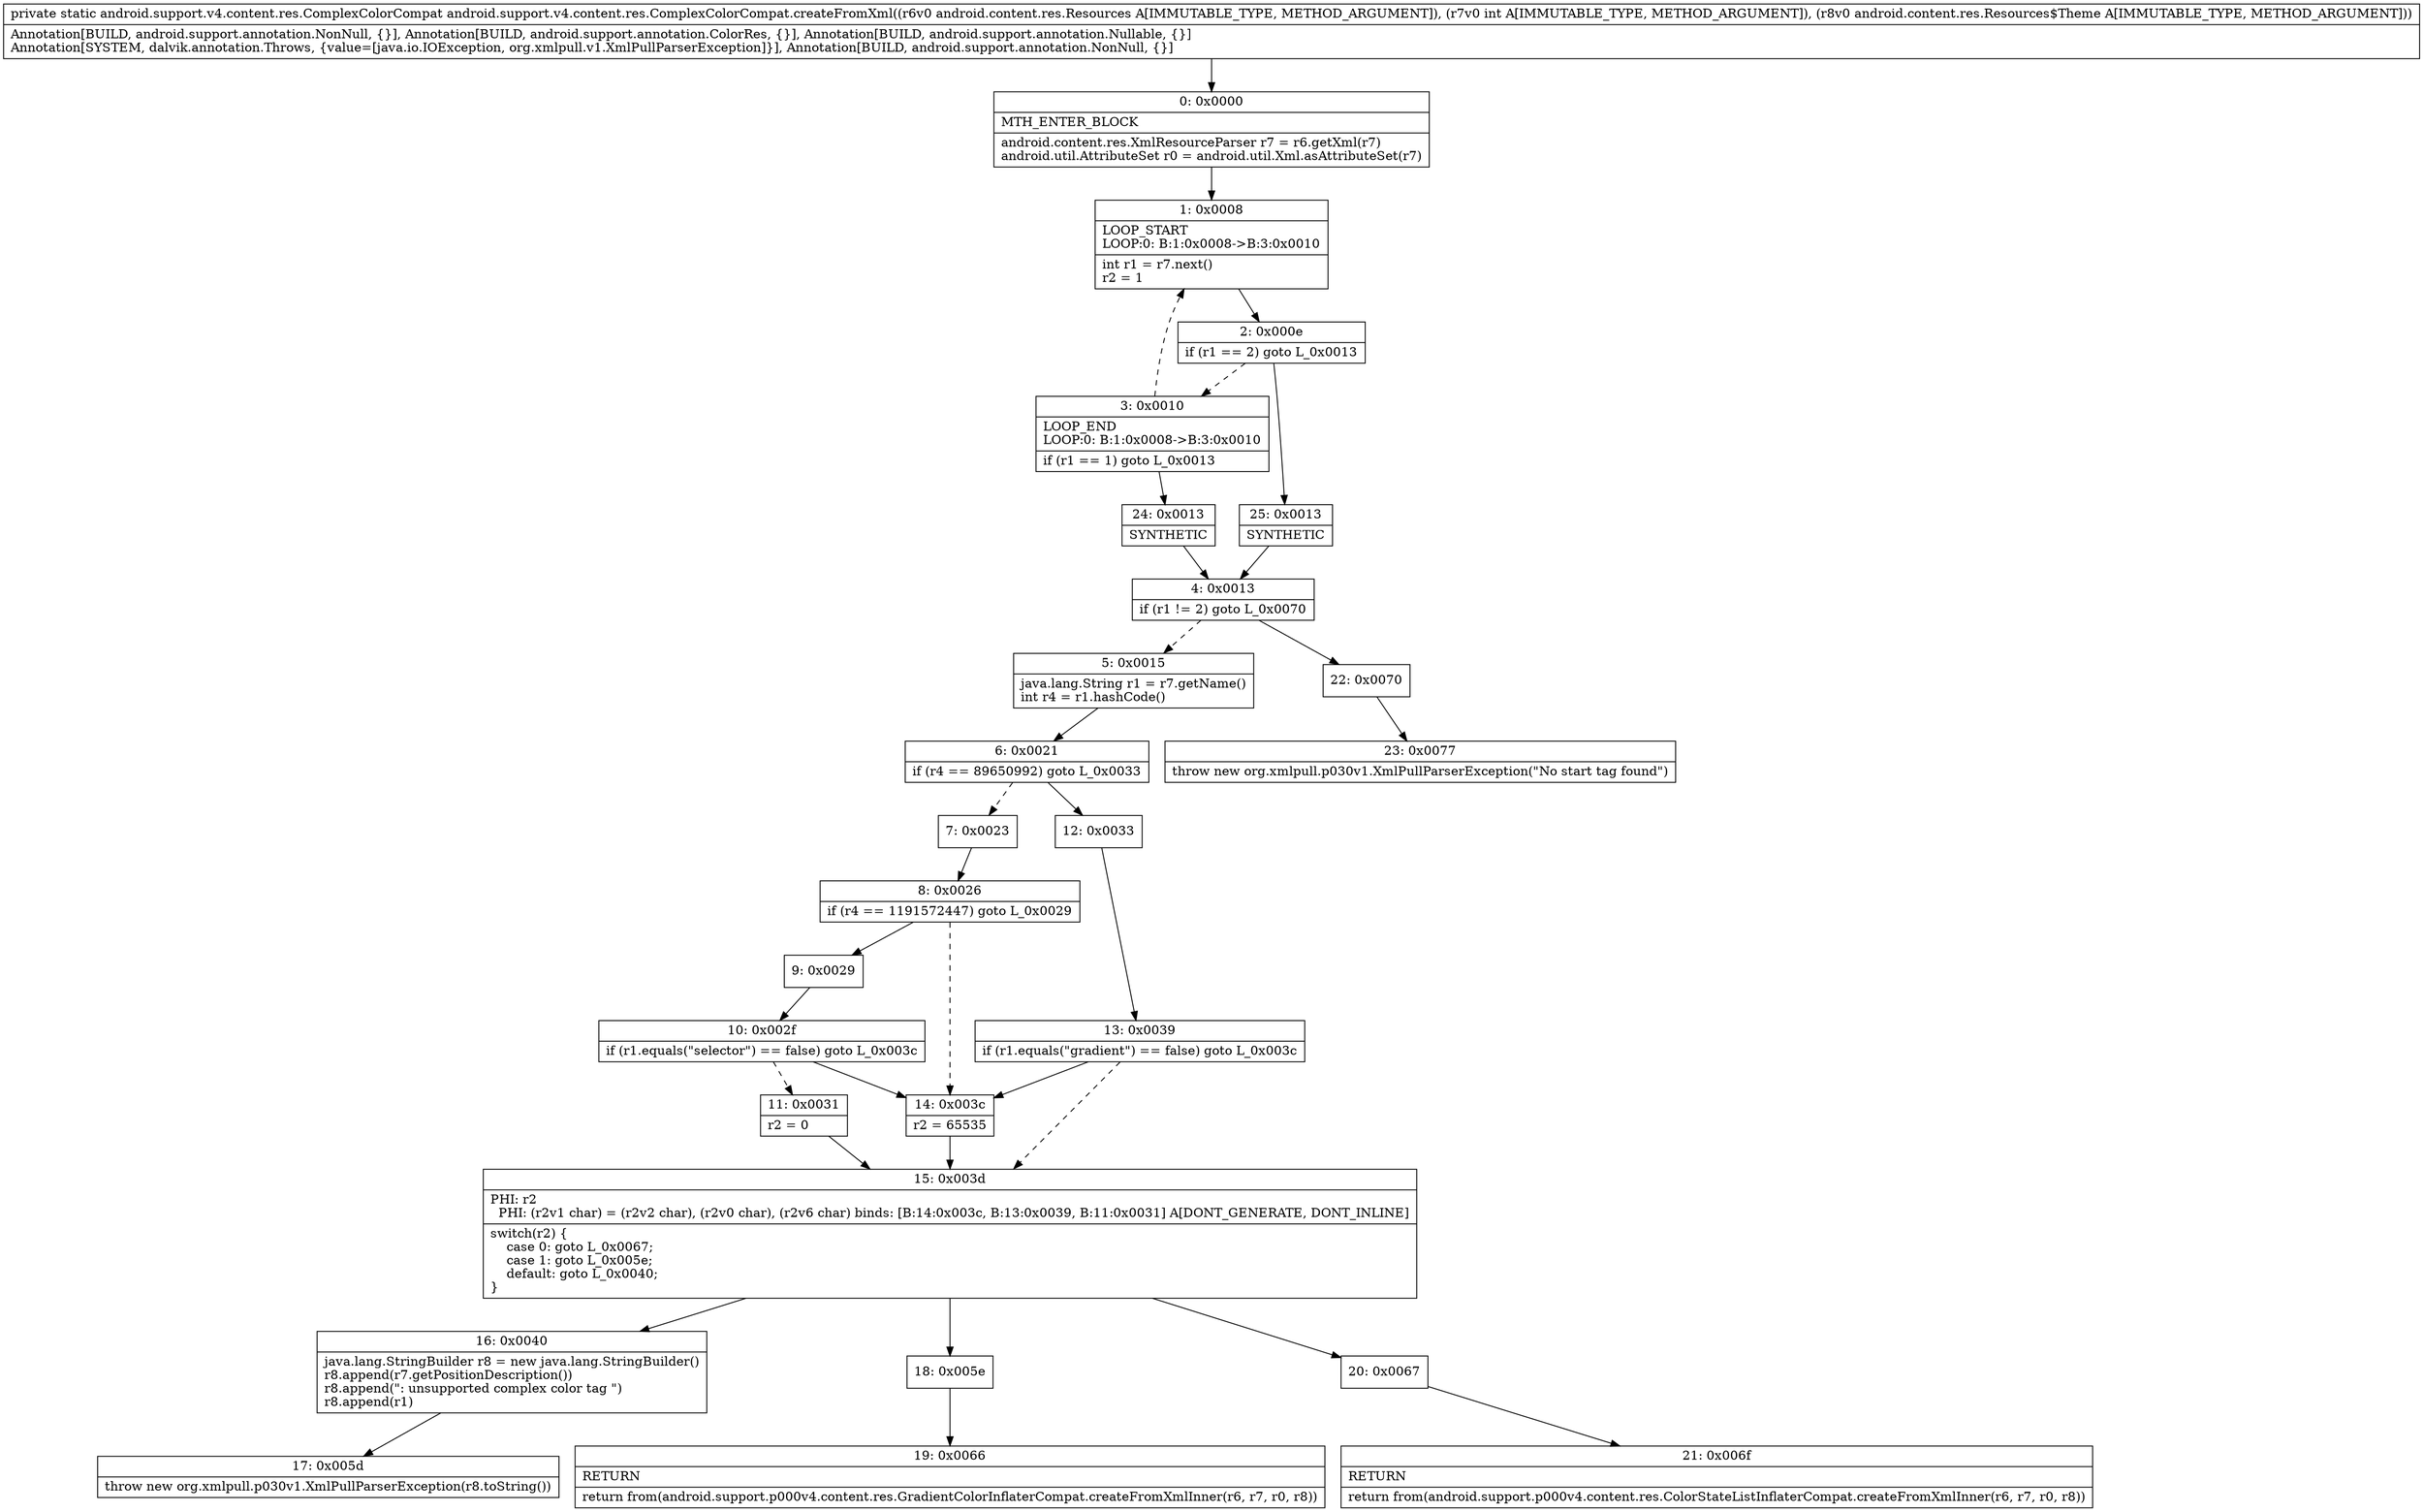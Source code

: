 digraph "CFG forandroid.support.v4.content.res.ComplexColorCompat.createFromXml(Landroid\/content\/res\/Resources;ILandroid\/content\/res\/Resources$Theme;)Landroid\/support\/v4\/content\/res\/ComplexColorCompat;" {
Node_0 [shape=record,label="{0\:\ 0x0000|MTH_ENTER_BLOCK\l|android.content.res.XmlResourceParser r7 = r6.getXml(r7)\landroid.util.AttributeSet r0 = android.util.Xml.asAttributeSet(r7)\l}"];
Node_1 [shape=record,label="{1\:\ 0x0008|LOOP_START\lLOOP:0: B:1:0x0008\-\>B:3:0x0010\l|int r1 = r7.next()\lr2 = 1\l}"];
Node_2 [shape=record,label="{2\:\ 0x000e|if (r1 == 2) goto L_0x0013\l}"];
Node_3 [shape=record,label="{3\:\ 0x0010|LOOP_END\lLOOP:0: B:1:0x0008\-\>B:3:0x0010\l|if (r1 == 1) goto L_0x0013\l}"];
Node_4 [shape=record,label="{4\:\ 0x0013|if (r1 != 2) goto L_0x0070\l}"];
Node_5 [shape=record,label="{5\:\ 0x0015|java.lang.String r1 = r7.getName()\lint r4 = r1.hashCode()\l}"];
Node_6 [shape=record,label="{6\:\ 0x0021|if (r4 == 89650992) goto L_0x0033\l}"];
Node_7 [shape=record,label="{7\:\ 0x0023}"];
Node_8 [shape=record,label="{8\:\ 0x0026|if (r4 == 1191572447) goto L_0x0029\l}"];
Node_9 [shape=record,label="{9\:\ 0x0029}"];
Node_10 [shape=record,label="{10\:\ 0x002f|if (r1.equals(\"selector\") == false) goto L_0x003c\l}"];
Node_11 [shape=record,label="{11\:\ 0x0031|r2 = 0\l}"];
Node_12 [shape=record,label="{12\:\ 0x0033}"];
Node_13 [shape=record,label="{13\:\ 0x0039|if (r1.equals(\"gradient\") == false) goto L_0x003c\l}"];
Node_14 [shape=record,label="{14\:\ 0x003c|r2 = 65535\l}"];
Node_15 [shape=record,label="{15\:\ 0x003d|PHI: r2 \l  PHI: (r2v1 char) = (r2v2 char), (r2v0 char), (r2v6 char) binds: [B:14:0x003c, B:13:0x0039, B:11:0x0031] A[DONT_GENERATE, DONT_INLINE]\l|switch(r2) \{\l    case 0: goto L_0x0067;\l    case 1: goto L_0x005e;\l    default: goto L_0x0040;\l\}\l}"];
Node_16 [shape=record,label="{16\:\ 0x0040|java.lang.StringBuilder r8 = new java.lang.StringBuilder()\lr8.append(r7.getPositionDescription())\lr8.append(\": unsupported complex color tag \")\lr8.append(r1)\l}"];
Node_17 [shape=record,label="{17\:\ 0x005d|throw new org.xmlpull.p030v1.XmlPullParserException(r8.toString())\l}"];
Node_18 [shape=record,label="{18\:\ 0x005e}"];
Node_19 [shape=record,label="{19\:\ 0x0066|RETURN\l|return from(android.support.p000v4.content.res.GradientColorInflaterCompat.createFromXmlInner(r6, r7, r0, r8))\l}"];
Node_20 [shape=record,label="{20\:\ 0x0067}"];
Node_21 [shape=record,label="{21\:\ 0x006f|RETURN\l|return from(android.support.p000v4.content.res.ColorStateListInflaterCompat.createFromXmlInner(r6, r7, r0, r8))\l}"];
Node_22 [shape=record,label="{22\:\ 0x0070}"];
Node_23 [shape=record,label="{23\:\ 0x0077|throw new org.xmlpull.p030v1.XmlPullParserException(\"No start tag found\")\l}"];
Node_24 [shape=record,label="{24\:\ 0x0013|SYNTHETIC\l}"];
Node_25 [shape=record,label="{25\:\ 0x0013|SYNTHETIC\l}"];
MethodNode[shape=record,label="{private static android.support.v4.content.res.ComplexColorCompat android.support.v4.content.res.ComplexColorCompat.createFromXml((r6v0 android.content.res.Resources A[IMMUTABLE_TYPE, METHOD_ARGUMENT]), (r7v0 int A[IMMUTABLE_TYPE, METHOD_ARGUMENT]), (r8v0 android.content.res.Resources$Theme A[IMMUTABLE_TYPE, METHOD_ARGUMENT]))  | Annotation[BUILD, android.support.annotation.NonNull, \{\}], Annotation[BUILD, android.support.annotation.ColorRes, \{\}], Annotation[BUILD, android.support.annotation.Nullable, \{\}]\lAnnotation[SYSTEM, dalvik.annotation.Throws, \{value=[java.io.IOException, org.xmlpull.v1.XmlPullParserException]\}], Annotation[BUILD, android.support.annotation.NonNull, \{\}]\l}"];
MethodNode -> Node_0;
Node_0 -> Node_1;
Node_1 -> Node_2;
Node_2 -> Node_3[style=dashed];
Node_2 -> Node_25;
Node_3 -> Node_1[style=dashed];
Node_3 -> Node_24;
Node_4 -> Node_5[style=dashed];
Node_4 -> Node_22;
Node_5 -> Node_6;
Node_6 -> Node_7[style=dashed];
Node_6 -> Node_12;
Node_7 -> Node_8;
Node_8 -> Node_9;
Node_8 -> Node_14[style=dashed];
Node_9 -> Node_10;
Node_10 -> Node_11[style=dashed];
Node_10 -> Node_14;
Node_11 -> Node_15;
Node_12 -> Node_13;
Node_13 -> Node_14;
Node_13 -> Node_15[style=dashed];
Node_14 -> Node_15;
Node_15 -> Node_16;
Node_15 -> Node_18;
Node_15 -> Node_20;
Node_16 -> Node_17;
Node_18 -> Node_19;
Node_20 -> Node_21;
Node_22 -> Node_23;
Node_24 -> Node_4;
Node_25 -> Node_4;
}

